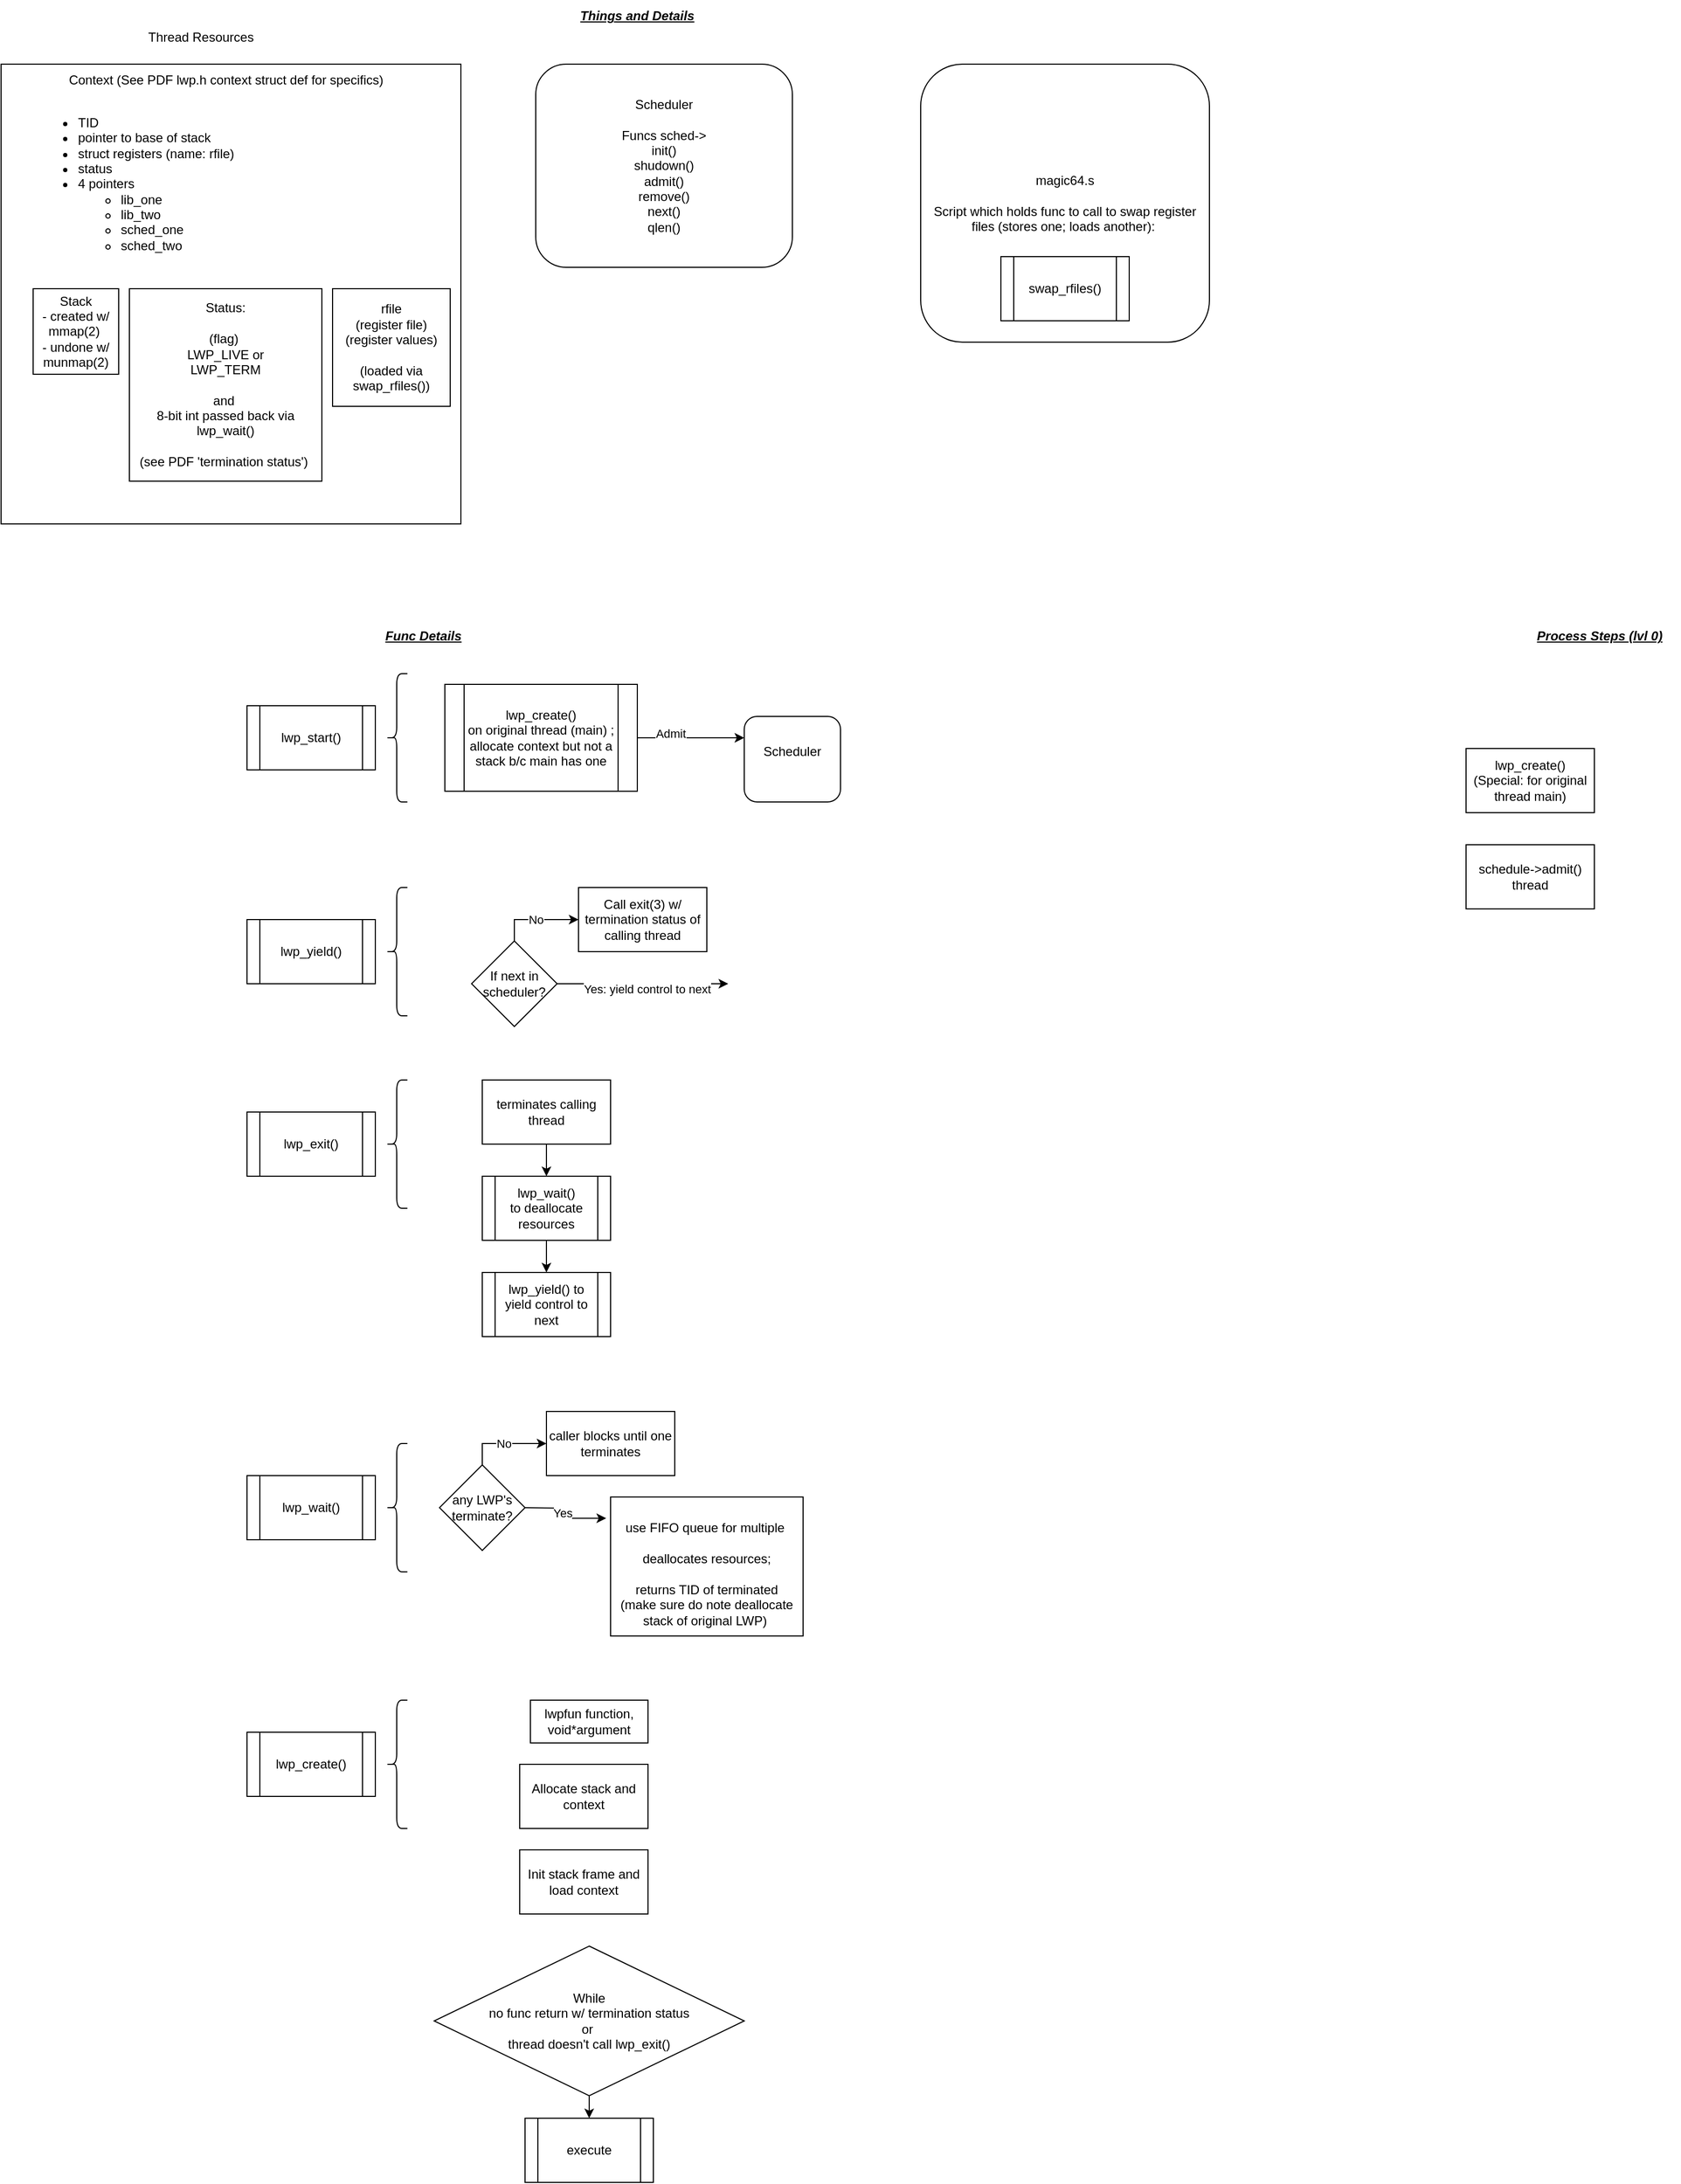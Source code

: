 <mxfile version="21.6.8" type="device">
  <diagram name="Page-1" id="2Rr4igSCqCrsHj3c7GMh">
    <mxGraphModel dx="413" dy="712" grid="1" gridSize="10" guides="1" tooltips="1" connect="1" arrows="1" fold="1" page="1" pageScale="1" pageWidth="413" pageHeight="583" math="0" shadow="0">
      <root>
        <mxCell id="0" />
        <mxCell id="1" parent="0" />
        <mxCell id="C5FNr-j3OubUrF0ACw5U-3" value="Scheduler&lt;br&gt;&lt;br&gt;Funcs sched-&amp;gt;&lt;br&gt;init()&lt;br&gt;shudown()&lt;br&gt;admit()&lt;br&gt;remove()&lt;br&gt;next()&lt;br&gt;qlen()" style="rounded=1;whiteSpace=wrap;html=1;" vertex="1" parent="1">
          <mxGeometry x="520" y="70" width="240" height="190" as="geometry" />
        </mxCell>
        <mxCell id="C5FNr-j3OubUrF0ACw5U-13" value="&lt;b&gt;&lt;i&gt;&lt;u&gt;Things and Details&lt;/u&gt;&lt;/i&gt;&lt;/b&gt;" style="text;html=1;strokeColor=none;fillColor=none;align=center;verticalAlign=middle;whiteSpace=wrap;rounded=0;" vertex="1" parent="1">
          <mxGeometry x="540" y="10" width="150" height="30" as="geometry" />
        </mxCell>
        <mxCell id="C5FNr-j3OubUrF0ACw5U-14" value="&lt;b&gt;&lt;i&gt;&lt;u&gt;Func Details&lt;/u&gt;&lt;/i&gt;&lt;/b&gt;" style="text;html=1;strokeColor=none;fillColor=none;align=center;verticalAlign=middle;whiteSpace=wrap;rounded=0;" vertex="1" parent="1">
          <mxGeometry x="340" y="590" width="150" height="30" as="geometry" />
        </mxCell>
        <mxCell id="C5FNr-j3OubUrF0ACw5U-15" value="lwp_start()" style="shape=process;whiteSpace=wrap;html=1;backgroundOutline=1;" vertex="1" parent="1">
          <mxGeometry x="250" y="670" width="120" height="60" as="geometry" />
        </mxCell>
        <mxCell id="C5FNr-j3OubUrF0ACw5U-18" style="edgeStyle=orthogonalEdgeStyle;rounded=0;orthogonalLoop=1;jettySize=auto;html=1;exitX=1;exitY=0.5;exitDx=0;exitDy=0;entryX=0;entryY=0.25;entryDx=0;entryDy=0;" edge="1" parent="1" source="C5FNr-j3OubUrF0ACw5U-16" target="C5FNr-j3OubUrF0ACw5U-17">
          <mxGeometry relative="1" as="geometry" />
        </mxCell>
        <mxCell id="C5FNr-j3OubUrF0ACw5U-19" value="Admit" style="edgeLabel;html=1;align=center;verticalAlign=middle;resizable=0;points=[];" vertex="1" connectable="0" parent="C5FNr-j3OubUrF0ACw5U-18">
          <mxGeometry x="-0.392" y="4" relative="1" as="geometry">
            <mxPoint as="offset" />
          </mxGeometry>
        </mxCell>
        <mxCell id="C5FNr-j3OubUrF0ACw5U-16" value="lwp_create()&lt;br&gt;on original thread (main) ;&lt;br&gt;allocate context but not a stack b/c main has one" style="shape=process;whiteSpace=wrap;html=1;backgroundOutline=1;" vertex="1" parent="1">
          <mxGeometry x="435" y="650" width="180" height="100" as="geometry" />
        </mxCell>
        <mxCell id="C5FNr-j3OubUrF0ACw5U-17" value="Scheduler&lt;br&gt;&lt;br&gt;" style="rounded=1;whiteSpace=wrap;html=1;" vertex="1" parent="1">
          <mxGeometry x="715" y="680" width="90" height="80" as="geometry" />
        </mxCell>
        <mxCell id="C5FNr-j3OubUrF0ACw5U-20" value="" style="shape=curlyBracket;whiteSpace=wrap;html=1;rounded=1;labelPosition=left;verticalLabelPosition=middle;align=right;verticalAlign=middle;" vertex="1" parent="1">
          <mxGeometry x="380" y="640" width="20" height="120" as="geometry" />
        </mxCell>
        <mxCell id="C5FNr-j3OubUrF0ACw5U-21" value="lwp_yield()" style="shape=process;whiteSpace=wrap;html=1;backgroundOutline=1;" vertex="1" parent="1">
          <mxGeometry x="250" y="870" width="120" height="60" as="geometry" />
        </mxCell>
        <mxCell id="C5FNr-j3OubUrF0ACw5U-22" value="" style="shape=curlyBracket;whiteSpace=wrap;html=1;rounded=1;labelPosition=left;verticalLabelPosition=middle;align=right;verticalAlign=middle;" vertex="1" parent="1">
          <mxGeometry x="380" y="840" width="20" height="120" as="geometry" />
        </mxCell>
        <mxCell id="C5FNr-j3OubUrF0ACw5U-25" style="edgeStyle=orthogonalEdgeStyle;rounded=0;orthogonalLoop=1;jettySize=auto;html=1;exitX=1;exitY=0.5;exitDx=0;exitDy=0;" edge="1" parent="1">
          <mxGeometry relative="1" as="geometry">
            <mxPoint x="700" y="930" as="targetPoint" />
            <mxPoint x="539" y="930" as="sourcePoint" />
          </mxGeometry>
        </mxCell>
        <mxCell id="C5FNr-j3OubUrF0ACw5U-26" value="Yes" style="edgeLabel;html=1;align=center;verticalAlign=middle;resizable=0;points=[];" vertex="1" connectable="0" parent="C5FNr-j3OubUrF0ACw5U-25">
          <mxGeometry x="0.003" y="-3" relative="1" as="geometry">
            <mxPoint x="2" y="3" as="offset" />
          </mxGeometry>
        </mxCell>
        <mxCell id="C5FNr-j3OubUrF0ACw5U-27" value="Yes: yield control to next" style="edgeLabel;html=1;align=center;verticalAlign=middle;resizable=0;points=[];" vertex="1" connectable="0" parent="C5FNr-j3OubUrF0ACw5U-25">
          <mxGeometry x="0.053" y="-5" relative="1" as="geometry">
            <mxPoint as="offset" />
          </mxGeometry>
        </mxCell>
        <mxCell id="C5FNr-j3OubUrF0ACw5U-28" style="edgeStyle=orthogonalEdgeStyle;rounded=0;orthogonalLoop=1;jettySize=auto;html=1;exitX=0.5;exitY=0;exitDx=0;exitDy=0;entryX=0;entryY=0.5;entryDx=0;entryDy=0;" edge="1" parent="1" source="C5FNr-j3OubUrF0ACw5U-23" target="C5FNr-j3OubUrF0ACw5U-31">
          <mxGeometry relative="1" as="geometry">
            <mxPoint x="540" y="870" as="targetPoint" />
          </mxGeometry>
        </mxCell>
        <mxCell id="C5FNr-j3OubUrF0ACw5U-29" value="No" style="edgeLabel;html=1;align=center;verticalAlign=middle;resizable=0;points=[];" vertex="1" connectable="0" parent="C5FNr-j3OubUrF0ACw5U-28">
          <mxGeometry x="-0.016" relative="1" as="geometry">
            <mxPoint as="offset" />
          </mxGeometry>
        </mxCell>
        <mxCell id="C5FNr-j3OubUrF0ACw5U-23" value="If next in scheduler?" style="rhombus;whiteSpace=wrap;html=1;" vertex="1" parent="1">
          <mxGeometry x="460" y="890" width="80" height="80" as="geometry" />
        </mxCell>
        <mxCell id="C5FNr-j3OubUrF0ACw5U-31" value="Call exit(3) w/ termination status of calling thread" style="rounded=0;whiteSpace=wrap;html=1;" vertex="1" parent="1">
          <mxGeometry x="560" y="840" width="120" height="60" as="geometry" />
        </mxCell>
        <mxCell id="C5FNr-j3OubUrF0ACw5U-32" value="lwp_exit()" style="shape=process;whiteSpace=wrap;html=1;backgroundOutline=1;" vertex="1" parent="1">
          <mxGeometry x="250" y="1050" width="120" height="60" as="geometry" />
        </mxCell>
        <mxCell id="C5FNr-j3OubUrF0ACw5U-33" value="" style="shape=curlyBracket;whiteSpace=wrap;html=1;rounded=1;labelPosition=left;verticalLabelPosition=middle;align=right;verticalAlign=middle;" vertex="1" parent="1">
          <mxGeometry x="380" y="1020" width="20" height="120" as="geometry" />
        </mxCell>
        <mxCell id="C5FNr-j3OubUrF0ACw5U-38" style="edgeStyle=orthogonalEdgeStyle;rounded=0;orthogonalLoop=1;jettySize=auto;html=1;exitX=0.5;exitY=1;exitDx=0;exitDy=0;entryX=0.5;entryY=0;entryDx=0;entryDy=0;" edge="1" parent="1" source="C5FNr-j3OubUrF0ACw5U-34" target="C5FNr-j3OubUrF0ACw5U-36">
          <mxGeometry relative="1" as="geometry" />
        </mxCell>
        <mxCell id="C5FNr-j3OubUrF0ACw5U-34" value="terminates calling thread" style="rounded=0;whiteSpace=wrap;html=1;" vertex="1" parent="1">
          <mxGeometry x="470" y="1020" width="120" height="60" as="geometry" />
        </mxCell>
        <mxCell id="C5FNr-j3OubUrF0ACw5U-39" style="edgeStyle=orthogonalEdgeStyle;rounded=0;orthogonalLoop=1;jettySize=auto;html=1;exitX=0.5;exitY=1;exitDx=0;exitDy=0;entryX=0.5;entryY=0;entryDx=0;entryDy=0;" edge="1" parent="1" source="C5FNr-j3OubUrF0ACw5U-36" target="C5FNr-j3OubUrF0ACw5U-37">
          <mxGeometry relative="1" as="geometry" />
        </mxCell>
        <mxCell id="C5FNr-j3OubUrF0ACw5U-36" value="lwp_wait()&lt;br&gt;to deallocate resources" style="shape=process;whiteSpace=wrap;html=1;backgroundOutline=1;" vertex="1" parent="1">
          <mxGeometry x="470" y="1110" width="120" height="60" as="geometry" />
        </mxCell>
        <mxCell id="C5FNr-j3OubUrF0ACw5U-37" value="lwp_yield() to yield control to next" style="shape=process;whiteSpace=wrap;html=1;backgroundOutline=1;" vertex="1" parent="1">
          <mxGeometry x="470" y="1200" width="120" height="60" as="geometry" />
        </mxCell>
        <mxCell id="C5FNr-j3OubUrF0ACw5U-40" value="lwp_wait()" style="shape=process;whiteSpace=wrap;html=1;backgroundOutline=1;" vertex="1" parent="1">
          <mxGeometry x="250" y="1390" width="120" height="60" as="geometry" />
        </mxCell>
        <mxCell id="C5FNr-j3OubUrF0ACw5U-41" value="" style="shape=curlyBracket;whiteSpace=wrap;html=1;rounded=1;labelPosition=left;verticalLabelPosition=middle;align=right;verticalAlign=middle;" vertex="1" parent="1">
          <mxGeometry x="380" y="1360" width="20" height="120" as="geometry" />
        </mxCell>
        <mxCell id="C5FNr-j3OubUrF0ACw5U-42" style="edgeStyle=orthogonalEdgeStyle;rounded=0;orthogonalLoop=1;jettySize=auto;html=1;exitX=1;exitY=0.5;exitDx=0;exitDy=0;entryX=-0.023;entryY=0.153;entryDx=0;entryDy=0;entryPerimeter=0;" edge="1" parent="1" target="C5FNr-j3OubUrF0ACw5U-49">
          <mxGeometry relative="1" as="geometry">
            <mxPoint x="580" y="1420" as="targetPoint" />
            <mxPoint x="509" y="1420" as="sourcePoint" />
          </mxGeometry>
        </mxCell>
        <mxCell id="C5FNr-j3OubUrF0ACw5U-44" value="Yes" style="edgeLabel;html=1;align=center;verticalAlign=middle;resizable=0;points=[];" vertex="1" connectable="0" parent="C5FNr-j3OubUrF0ACw5U-42">
          <mxGeometry x="0.053" y="-5" relative="1" as="geometry">
            <mxPoint as="offset" />
          </mxGeometry>
        </mxCell>
        <mxCell id="C5FNr-j3OubUrF0ACw5U-45" style="edgeStyle=orthogonalEdgeStyle;rounded=0;orthogonalLoop=1;jettySize=auto;html=1;exitX=0.5;exitY=0;exitDx=0;exitDy=0;entryX=0;entryY=0.5;entryDx=0;entryDy=0;" edge="1" parent="1" source="C5FNr-j3OubUrF0ACw5U-47" target="C5FNr-j3OubUrF0ACw5U-48">
          <mxGeometry relative="1" as="geometry">
            <mxPoint x="510" y="1360" as="targetPoint" />
          </mxGeometry>
        </mxCell>
        <mxCell id="C5FNr-j3OubUrF0ACw5U-46" value="No" style="edgeLabel;html=1;align=center;verticalAlign=middle;resizable=0;points=[];" vertex="1" connectable="0" parent="C5FNr-j3OubUrF0ACw5U-45">
          <mxGeometry x="-0.016" relative="1" as="geometry">
            <mxPoint as="offset" />
          </mxGeometry>
        </mxCell>
        <mxCell id="C5FNr-j3OubUrF0ACw5U-47" value="any LWP&#39;s terminate?" style="rhombus;whiteSpace=wrap;html=1;" vertex="1" parent="1">
          <mxGeometry x="430" y="1380" width="80" height="80" as="geometry" />
        </mxCell>
        <mxCell id="C5FNr-j3OubUrF0ACw5U-48" value="caller blocks until one terminates" style="rounded=0;whiteSpace=wrap;html=1;" vertex="1" parent="1">
          <mxGeometry x="530" y="1330" width="120" height="60" as="geometry" />
        </mxCell>
        <mxCell id="C5FNr-j3OubUrF0ACw5U-49" value="&lt;br&gt;use FIFO queue for multiple&amp;nbsp;&lt;br&gt;&lt;br&gt;deallocates resources;&lt;br&gt;&lt;br&gt;returns TID of terminated&lt;br&gt;(make sure do note deallocate stack of original LWP)&amp;nbsp;" style="rounded=0;whiteSpace=wrap;html=1;" vertex="1" parent="1">
          <mxGeometry x="590" y="1410" width="180" height="130" as="geometry" />
        </mxCell>
        <mxCell id="C5FNr-j3OubUrF0ACw5U-50" value="lwp_create()" style="shape=process;whiteSpace=wrap;html=1;backgroundOutline=1;" vertex="1" parent="1">
          <mxGeometry x="250" y="1630" width="120" height="60" as="geometry" />
        </mxCell>
        <mxCell id="C5FNr-j3OubUrF0ACw5U-51" value="" style="shape=curlyBracket;whiteSpace=wrap;html=1;rounded=1;labelPosition=left;verticalLabelPosition=middle;align=right;verticalAlign=middle;" vertex="1" parent="1">
          <mxGeometry x="380" y="1600" width="20" height="120" as="geometry" />
        </mxCell>
        <mxCell id="C5FNr-j3OubUrF0ACw5U-52" value="lwpfun function, void*argument" style="rounded=0;whiteSpace=wrap;html=1;" vertex="1" parent="1">
          <mxGeometry x="515" y="1600" width="110" height="40" as="geometry" />
        </mxCell>
        <mxCell id="C5FNr-j3OubUrF0ACw5U-53" value="execute" style="shape=process;whiteSpace=wrap;html=1;backgroundOutline=1;" vertex="1" parent="1">
          <mxGeometry x="510" y="1991" width="120" height="60" as="geometry" />
        </mxCell>
        <mxCell id="C5FNr-j3OubUrF0ACw5U-56" style="edgeStyle=orthogonalEdgeStyle;rounded=0;orthogonalLoop=1;jettySize=auto;html=1;exitX=0.5;exitY=1;exitDx=0;exitDy=0;entryX=0.5;entryY=0;entryDx=0;entryDy=0;" edge="1" parent="1" source="C5FNr-j3OubUrF0ACw5U-54" target="C5FNr-j3OubUrF0ACw5U-53">
          <mxGeometry relative="1" as="geometry" />
        </mxCell>
        <mxCell id="C5FNr-j3OubUrF0ACw5U-54" value="While&lt;br&gt;no func return w/ termination status&lt;br&gt;or&amp;nbsp;&lt;br&gt;thread doesn&#39;t call lwp_exit()" style="rhombus;whiteSpace=wrap;html=1;" vertex="1" parent="1">
          <mxGeometry x="425" y="1830" width="290" height="140" as="geometry" />
        </mxCell>
        <mxCell id="C5FNr-j3OubUrF0ACw5U-62" value="" style="group" vertex="1" connectable="0" parent="1">
          <mxGeometry x="880" y="70" width="270" height="260" as="geometry" />
        </mxCell>
        <mxCell id="C5FNr-j3OubUrF0ACw5U-60" value="magic64.s&lt;br&gt;&lt;br&gt;Script which holds func to call to swap register files (stores one; loads another):&amp;nbsp;" style="rounded=1;whiteSpace=wrap;html=1;" vertex="1" parent="C5FNr-j3OubUrF0ACw5U-62">
          <mxGeometry width="270" height="260" as="geometry" />
        </mxCell>
        <mxCell id="C5FNr-j3OubUrF0ACw5U-61" value="swap_rfiles()" style="shape=process;whiteSpace=wrap;html=1;backgroundOutline=1;" vertex="1" parent="C5FNr-j3OubUrF0ACw5U-62">
          <mxGeometry x="75" y="180" width="120" height="60" as="geometry" />
        </mxCell>
        <mxCell id="C5FNr-j3OubUrF0ACw5U-9" value="Thread Resources" style="text;html=1;strokeColor=none;fillColor=none;align=center;verticalAlign=middle;whiteSpace=wrap;rounded=0;" vertex="1" parent="1">
          <mxGeometry x="137" y="30" width="140" height="30" as="geometry" />
        </mxCell>
        <mxCell id="C5FNr-j3OubUrF0ACw5U-73" value="" style="whiteSpace=wrap;html=1;aspect=fixed;" vertex="1" parent="1">
          <mxGeometry x="20" y="70" width="430" height="430" as="geometry" />
        </mxCell>
        <mxCell id="C5FNr-j3OubUrF0ACw5U-76" value="&lt;ul&gt;&lt;li&gt;TID&lt;/li&gt;&lt;li&gt;pointer to base of stack&lt;/li&gt;&lt;li&gt;struct registers (name: rfile)&amp;nbsp;&lt;/li&gt;&lt;li&gt;status&amp;nbsp;&lt;/li&gt;&lt;li&gt;4 pointers&amp;nbsp;&lt;/li&gt;&lt;ul&gt;&lt;li&gt;lib_one&lt;/li&gt;&lt;li&gt;lib_two&lt;/li&gt;&lt;li&gt;sched_one&lt;/li&gt;&lt;li&gt;sched_two&lt;/li&gt;&lt;/ul&gt;&lt;/ul&gt;" style="text;html=1;strokeColor=none;fillColor=none;align=left;verticalAlign=middle;whiteSpace=wrap;rounded=0;" vertex="1" parent="1">
          <mxGeometry x="50" y="100" width="300" height="164" as="geometry" />
        </mxCell>
        <mxCell id="C5FNr-j3OubUrF0ACw5U-74" value="Context (See PDF lwp.h context struct def for specifics)" style="text;html=1;strokeColor=none;fillColor=none;align=center;verticalAlign=middle;whiteSpace=wrap;rounded=0;" vertex="1" parent="1">
          <mxGeometry x="48" y="70" width="365" height="30" as="geometry" />
        </mxCell>
        <mxCell id="C5FNr-j3OubUrF0ACw5U-8" value="Stack&lt;br&gt;- created w/ mmap(2)&amp;nbsp;&lt;br&gt;- undone w/ munmap(2)" style="whiteSpace=wrap;html=1;aspect=fixed;" vertex="1" parent="1">
          <mxGeometry x="50" y="280" width="80" height="80" as="geometry" />
        </mxCell>
        <mxCell id="C5FNr-j3OubUrF0ACw5U-57" value="Status:&lt;br&gt;&lt;br&gt;(flag)&amp;nbsp;&lt;br&gt;LWP_LIVE or&lt;br&gt;LWP_TERM&lt;br&gt;&lt;br&gt;and&amp;nbsp;&lt;br&gt;8-bit int passed back via lwp_wait()&lt;br&gt;&lt;br&gt;(see PDF &#39;termination status&#39;)&amp;nbsp;" style="whiteSpace=wrap;html=1;aspect=fixed;" vertex="1" parent="1">
          <mxGeometry x="140" y="280" width="180" height="180" as="geometry" />
        </mxCell>
        <mxCell id="C5FNr-j3OubUrF0ACw5U-7" value="rfile&lt;br&gt;(register file)&lt;br&gt;(register values)&lt;br&gt;&lt;br&gt;(loaded via swap_rfiles())" style="whiteSpace=wrap;html=1;aspect=fixed;" vertex="1" parent="1">
          <mxGeometry x="330" y="280" width="110" height="110" as="geometry" />
        </mxCell>
        <mxCell id="C5FNr-j3OubUrF0ACw5U-77" value="Allocate stack and context" style="rounded=0;whiteSpace=wrap;html=1;" vertex="1" parent="1">
          <mxGeometry x="505" y="1660" width="120" height="60" as="geometry" />
        </mxCell>
        <mxCell id="C5FNr-j3OubUrF0ACw5U-78" value="Init stack frame and load context" style="rounded=0;whiteSpace=wrap;html=1;" vertex="1" parent="1">
          <mxGeometry x="505" y="1740" width="120" height="60" as="geometry" />
        </mxCell>
        <mxCell id="C5FNr-j3OubUrF0ACw5U-79" value="&lt;b&gt;&lt;i&gt;&lt;u&gt;Process Steps (lvl 0)&lt;/u&gt;&lt;/i&gt;&lt;/b&gt;" style="text;html=1;strokeColor=none;fillColor=none;align=center;verticalAlign=middle;whiteSpace=wrap;rounded=0;" vertex="1" parent="1">
          <mxGeometry x="1440" y="590" width="150" height="30" as="geometry" />
        </mxCell>
        <mxCell id="C5FNr-j3OubUrF0ACw5U-80" value="lwp_create()&lt;br&gt;(Special: for original thread main)" style="rounded=0;whiteSpace=wrap;html=1;" vertex="1" parent="1">
          <mxGeometry x="1390" y="710" width="120" height="60" as="geometry" />
        </mxCell>
        <mxCell id="C5FNr-j3OubUrF0ACw5U-82" value="schedule-&amp;gt;admit() thread" style="rounded=0;whiteSpace=wrap;html=1;" vertex="1" parent="1">
          <mxGeometry x="1390" y="800" width="120" height="60" as="geometry" />
        </mxCell>
      </root>
    </mxGraphModel>
  </diagram>
</mxfile>
